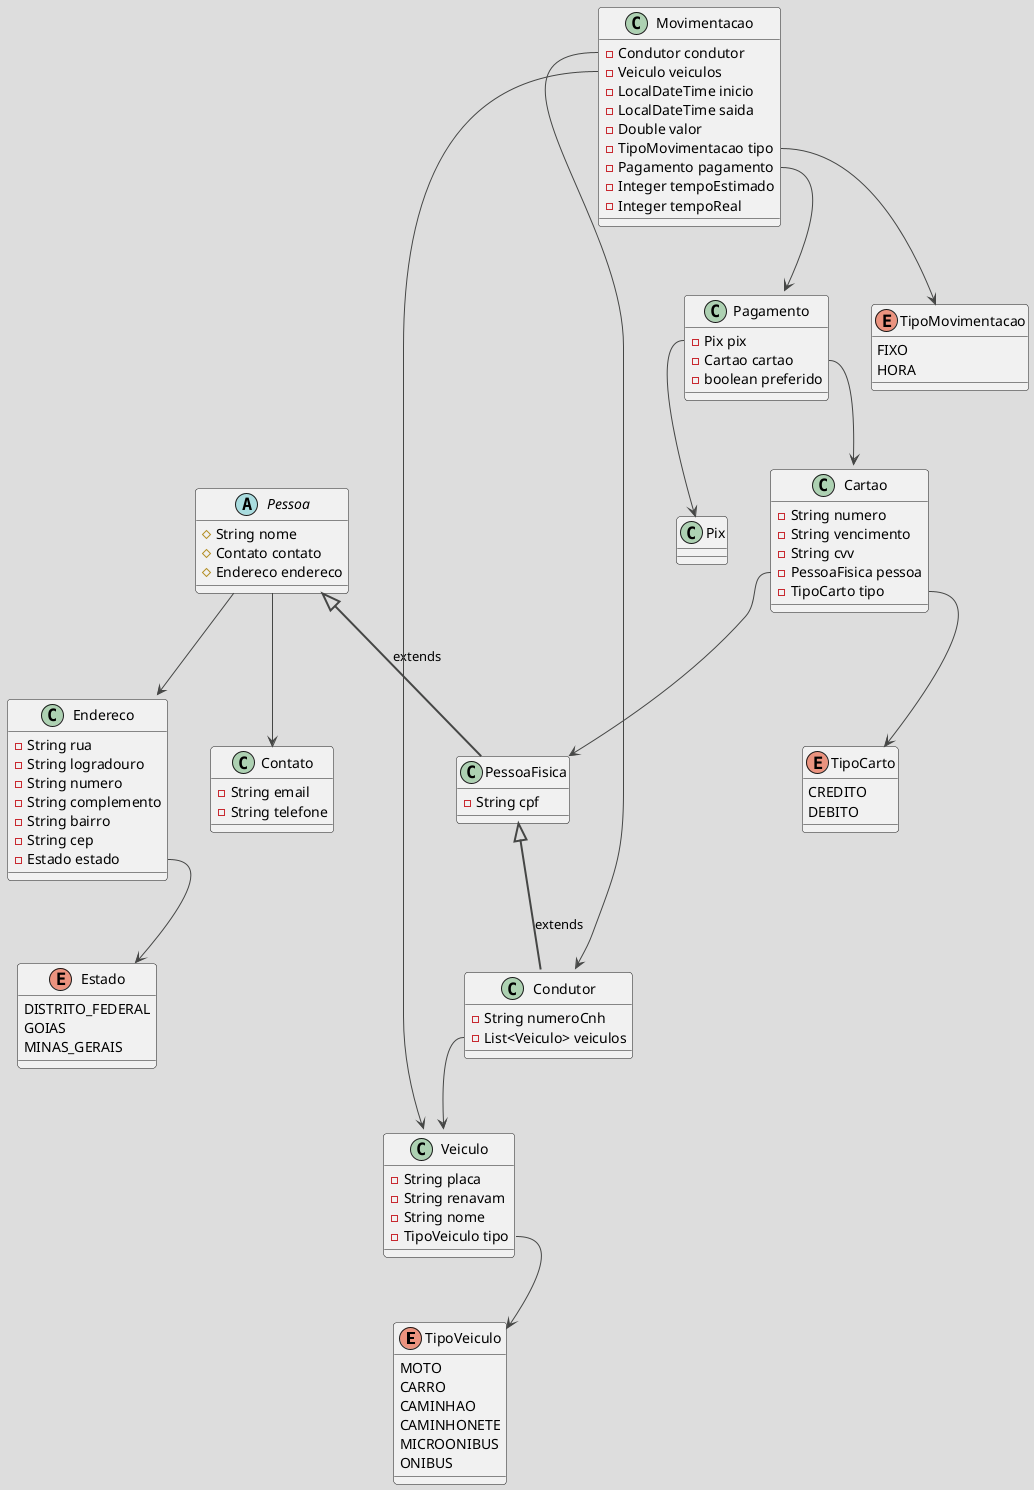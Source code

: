 @startuml
!theme toy
'https://plantuml.com/class-diagram
'http://www.dsc.ufcg.edu.br/~jacques/cursos/map/html/uml/diagramas/classes/classes3.htm
enum TipoVeiculo{
    MOTO
    CARRO
    CAMINHAO
    CAMINHONETE
    MICROONIBUS
    ONIBUS
}

enum TipoCarto {
    CREDITO
    DEBITO
}

enum TipoMovimentacao{
    FIXO
    HORA
}

enum Estado {
    DISTRITO_FEDERAL
    GOIAS
    MINAS_GERAIS
}


abstract class Pessoa{
    # String nome
    # Contato contato
    # Endereco endereco
}

class Condutor {
    - String numeroCnh
    - List<Veiculo> veiculos
}

class PessoaFisica {
    - String cpf
}


class Endereco{
    - String rua
    - String logradouro
    - String numero
    - String complemento
    - String bairro
    - String cep
    - Estado estado
}

class Contato{
    - String email
    - String telefone
}

class Veiculo{
    - String placa
    - String renavam
    - String nome
    - TipoVeiculo tipo
}

class Movimentacao{
 - Condutor condutor
 - Veiculo veiculos
 - LocalDateTime inicio
 - LocalDateTime saida
 - Double valor
 - TipoMovimentacao tipo
 - Pagamento pagamento
 - Integer tempoEstimado
 - Integer tempoReal
}

class Pix{
}


class Pagamento{
 - Pix pix
 - Cartao cartao
 - boolean preferido
}

class Cartao {
    - String numero
    - String vencimento
    - String cvv
    - PessoaFisica pessoa
    - TipoCarto tipo
}

Endereco::estado --> Estado
Pessoa --> Endereco
Pessoa --> Contato
Pessoa <|-- PessoaFisica #line.bold; : extends
PessoaFisica <|-- Condutor #line.bold; : extends


Condutor::veiculos --> Veiculo
Veiculo::tipo --> TipoVeiculo


Cartao::tipo --> TipoCarto
Cartao::pessoa --> PessoaFisica
Pagamento::pix --> Pix
Pagamento::cartao --> Cartao

Movimentacao::tipo --> TipoMovimentacao
Movimentacao::pagamento --> Pagamento
Movimentacao::condutor --> Condutor
Movimentacao::veiculos --> Veiculo

@enduml